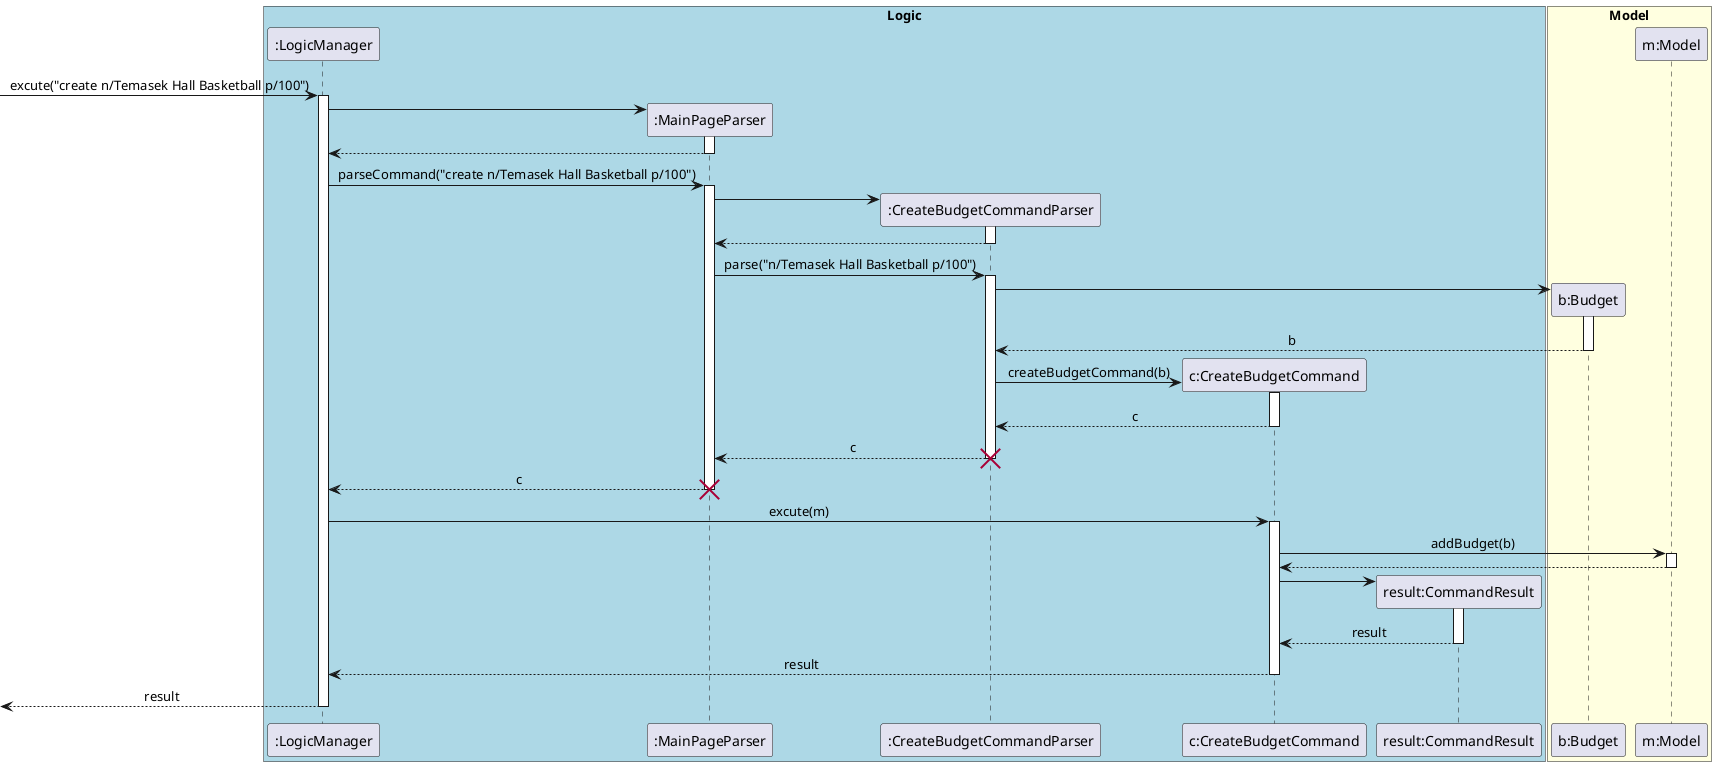 @startuml
skinparam Sequence {
    MessageAlign center
}
box "Logic" #LightBlue
participant ":LogicManager" as LM
participant ":MainPageParser" as MPP
participant ":CreateBudgetCommandParser" as CBCP
participant "c:CreateBudgetCommand" as CBC
participant "result:CommandResult" as CR
end box

box "Model" #LightYellow
participant "b:Budget" as Budget
participant "m:Model" as M
end box

[-> LM : excute("create n/Temasek Hall Basketball p/100")
activate LM
create MPP
LM -> MPP
activate MPP
LM <-- MPP
deactivate MPP
LM -> MPP : parseCommand("create n/Temasek Hall Basketball p/100")
activate MPP

create CBCP
MPP -> CBCP
activate CBCP
MPP <-- CBCP
deactivate CBCP
MPP -> CBCP : parse("n/Temasek Hall Basketball p/100")
activate CBCP

create Budget
CBCP -> Budget
activate Budget
CBCP <-- Budget : b
deactivate Budget

create CBC
CBCP -> CBC : createBudgetCommand(b)
activate CBC
CBCP <-- CBC : c
deactivate CBC
MPP <-- CBCP : c

destroy CBCP

deactivate CBCP
LM <-- MPP : c
deactivate MPP
destroy MPP

LM -> CBC: excute(m)

activate CBC
CBC -> M : addBudget(b)
activate M
CBC <-- M
deactivate M

create CR
CBC -> CR
activate CR
CBC <-- CR :result
deactivate CR

LM <-- CBC: result
deactivate CBC
[<-- LM: result
deactivate LM

@enduml

